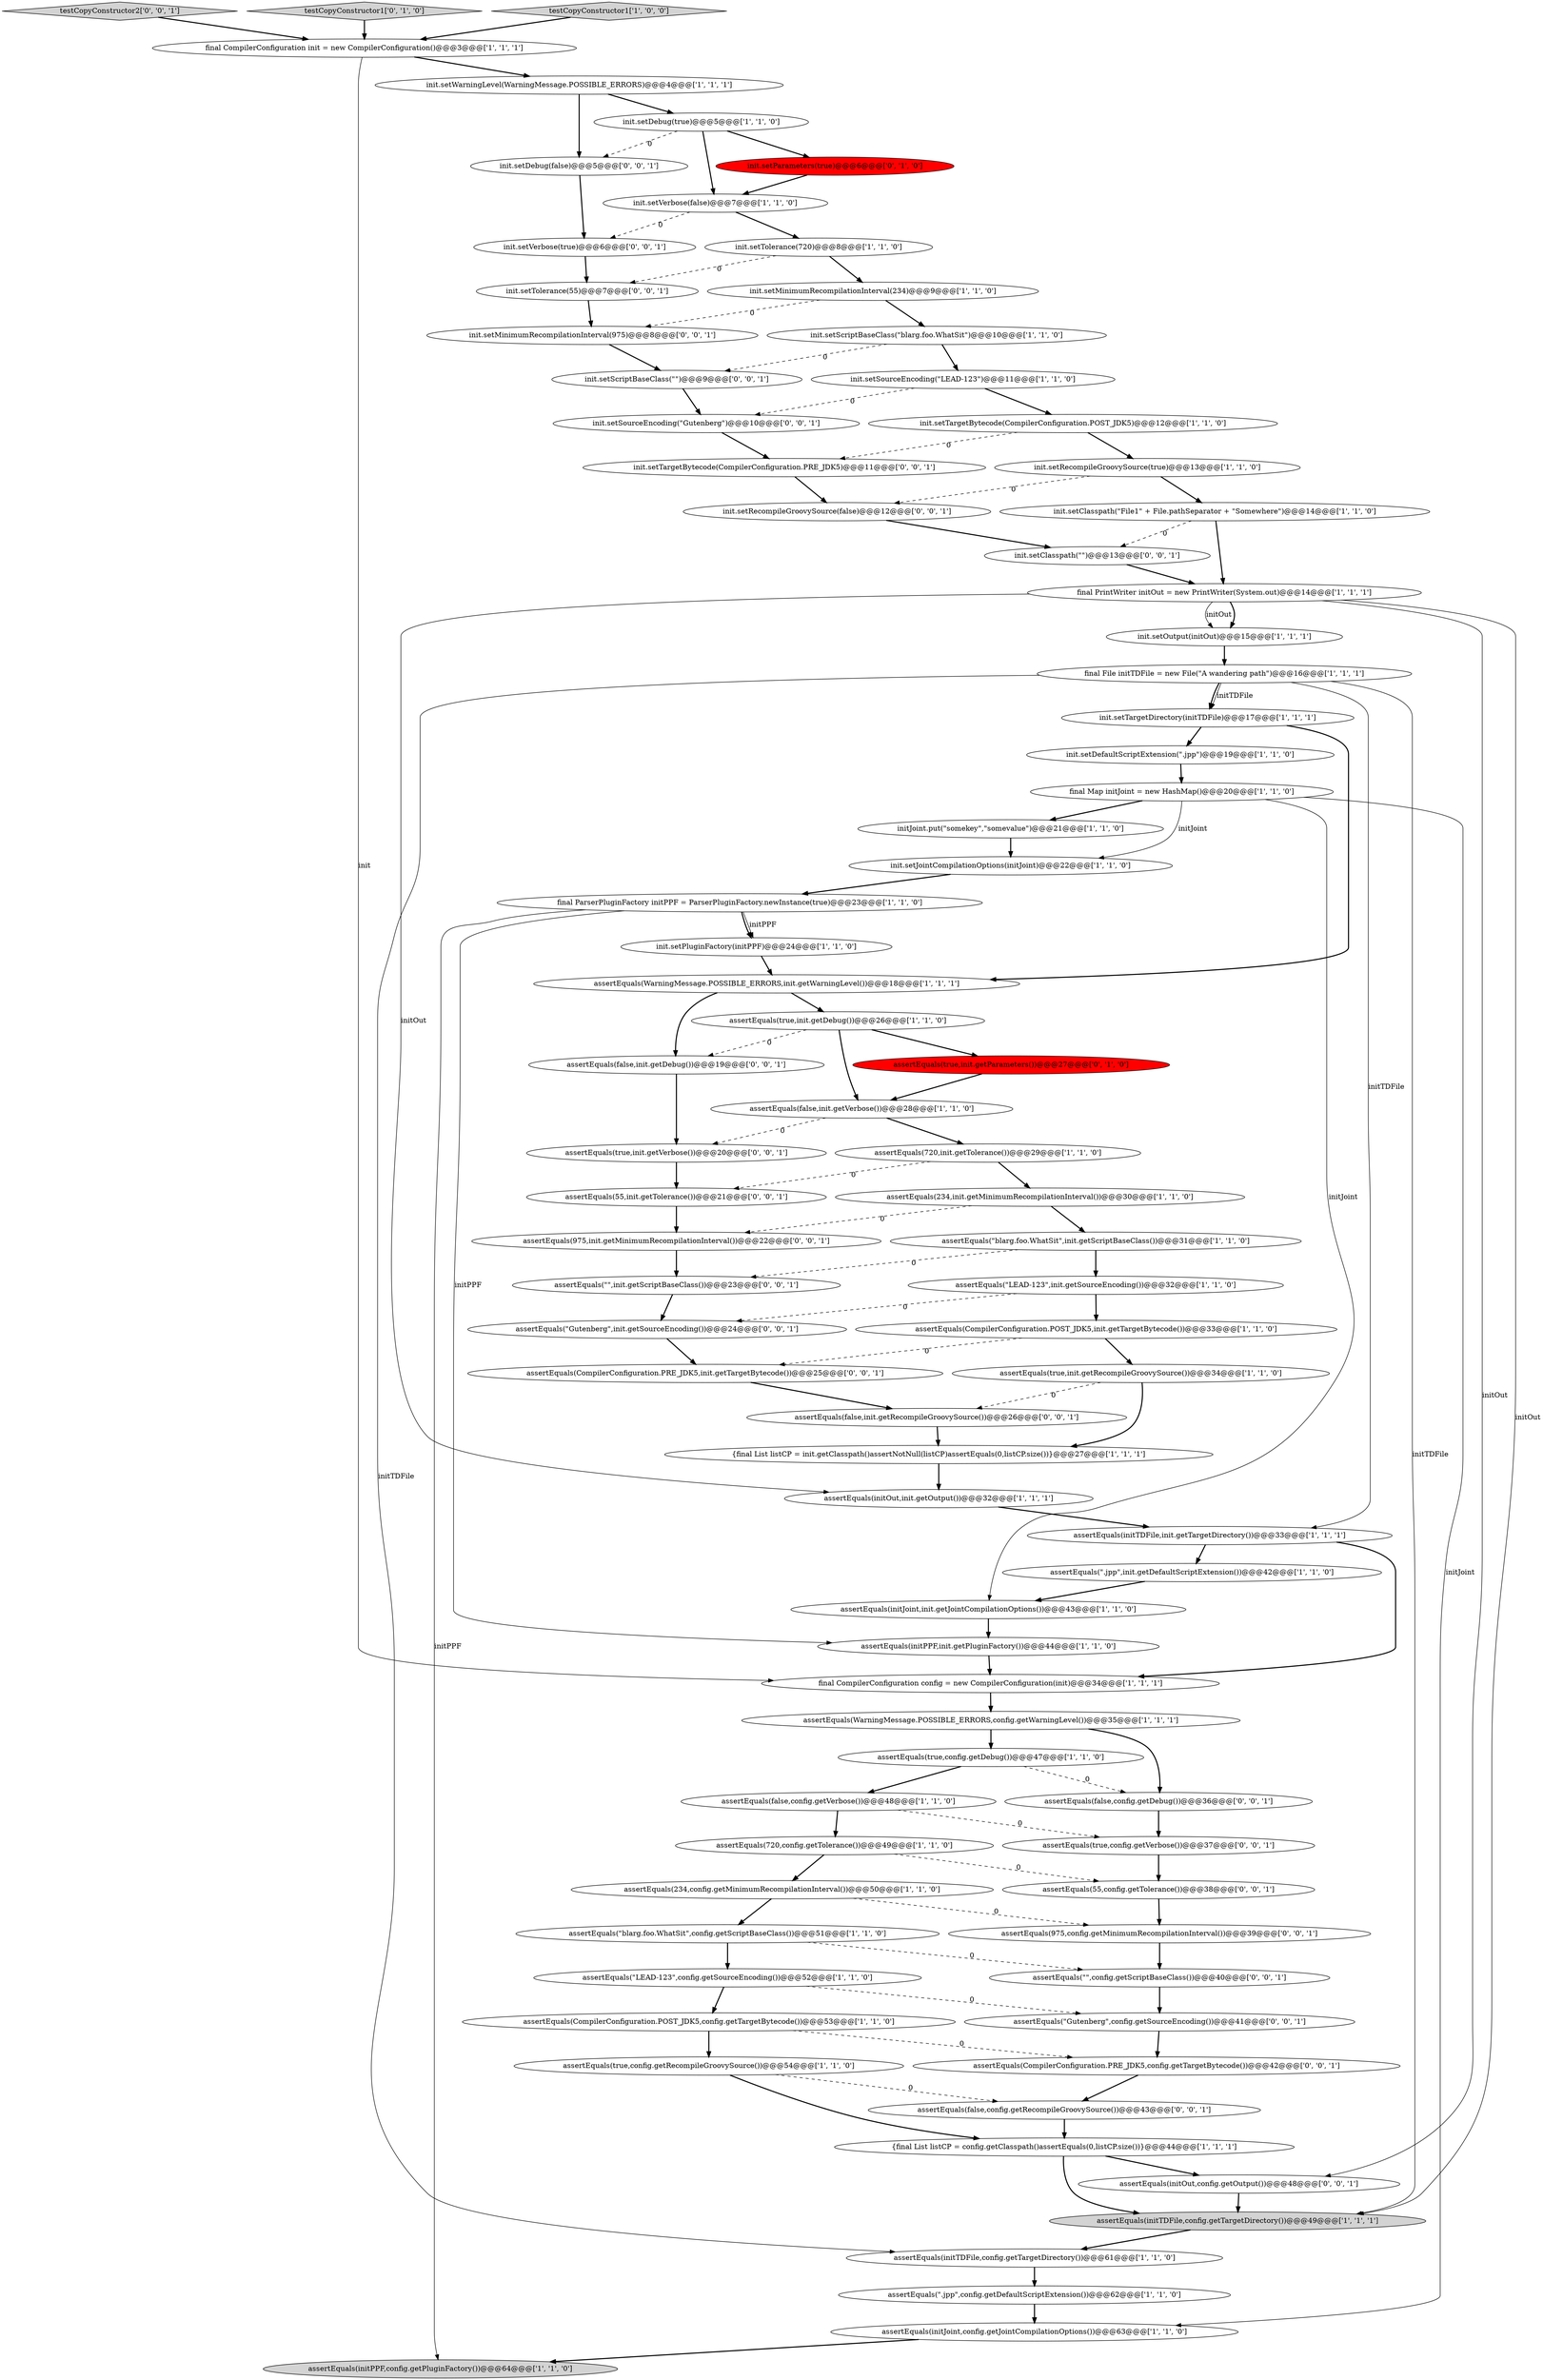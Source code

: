 digraph {
18 [style = filled, label = "assertEquals(CompilerConfiguration.POST_JDK5,init.getTargetBytecode())@@@33@@@['1', '1', '0']", fillcolor = white, shape = ellipse image = "AAA0AAABBB1BBB"];
26 [style = filled, label = "init.setDebug(true)@@@5@@@['1', '1', '0']", fillcolor = white, shape = ellipse image = "AAA0AAABBB1BBB"];
39 [style = filled, label = "assertEquals(\"blarg.foo.WhatSit\",config.getScriptBaseClass())@@@51@@@['1', '1', '0']", fillcolor = white, shape = ellipse image = "AAA0AAABBB1BBB"];
33 [style = filled, label = "assertEquals(initTDFile,init.getTargetDirectory())@@@33@@@['1', '1', '1']", fillcolor = white, shape = ellipse image = "AAA0AAABBB1BBB"];
44 [style = filled, label = "{final List listCP = config.getClasspath()assertEquals(0,listCP.size())}@@@44@@@['1', '1', '1']", fillcolor = white, shape = ellipse image = "AAA0AAABBB1BBB"];
47 [style = filled, label = "assertEquals(initJoint,init.getJointCompilationOptions())@@@43@@@['1', '1', '0']", fillcolor = white, shape = ellipse image = "AAA0AAABBB1BBB"];
49 [style = filled, label = "final ParserPluginFactory initPPF = ParserPluginFactory.newInstance(true)@@@23@@@['1', '1', '0']", fillcolor = white, shape = ellipse image = "AAA0AAABBB1BBB"];
67 [style = filled, label = "assertEquals(false,config.getDebug())@@@36@@@['0', '0', '1']", fillcolor = white, shape = ellipse image = "AAA0AAABBB3BBB"];
14 [style = filled, label = "assertEquals(WarningMessage.POSSIBLE_ERRORS,config.getWarningLevel())@@@35@@@['1', '1', '1']", fillcolor = white, shape = ellipse image = "AAA0AAABBB1BBB"];
19 [style = filled, label = "final CompilerConfiguration init = new CompilerConfiguration()@@@3@@@['1', '1', '1']", fillcolor = white, shape = ellipse image = "AAA0AAABBB1BBB"];
8 [style = filled, label = "final Map initJoint = new HashMap()@@@20@@@['1', '1', '0']", fillcolor = white, shape = ellipse image = "AAA0AAABBB1BBB"];
57 [style = filled, label = "assertEquals(55,init.getTolerance())@@@21@@@['0', '0', '1']", fillcolor = white, shape = ellipse image = "AAA0AAABBB3BBB"];
51 [style = filled, label = "assertEquals(initPPF,init.getPluginFactory())@@@44@@@['1', '1', '0']", fillcolor = white, shape = ellipse image = "AAA0AAABBB1BBB"];
43 [style = filled, label = "init.setSourceEncoding(\"LEAD-123\")@@@11@@@['1', '1', '0']", fillcolor = white, shape = ellipse image = "AAA0AAABBB1BBB"];
22 [style = filled, label = "final CompilerConfiguration config = new CompilerConfiguration(init)@@@34@@@['1', '1', '1']", fillcolor = white, shape = ellipse image = "AAA0AAABBB1BBB"];
32 [style = filled, label = "init.setWarningLevel(WarningMessage.POSSIBLE_ERRORS)@@@4@@@['1', '1', '1']", fillcolor = white, shape = ellipse image = "AAA0AAABBB1BBB"];
78 [style = filled, label = "testCopyConstructor2['0', '0', '1']", fillcolor = lightgray, shape = diamond image = "AAA0AAABBB3BBB"];
35 [style = filled, label = "init.setJointCompilationOptions(initJoint)@@@22@@@['1', '1', '0']", fillcolor = white, shape = ellipse image = "AAA0AAABBB1BBB"];
21 [style = filled, label = "final PrintWriter initOut = new PrintWriter(System.out)@@@14@@@['1', '1', '1']", fillcolor = white, shape = ellipse image = "AAA0AAABBB1BBB"];
23 [style = filled, label = "assertEquals(CompilerConfiguration.POST_JDK5,config.getTargetBytecode())@@@53@@@['1', '1', '0']", fillcolor = white, shape = ellipse image = "AAA0AAABBB1BBB"];
45 [style = filled, label = "assertEquals(720,init.getTolerance())@@@29@@@['1', '1', '0']", fillcolor = white, shape = ellipse image = "AAA0AAABBB1BBB"];
66 [style = filled, label = "assertEquals(false,init.getDebug())@@@19@@@['0', '0', '1']", fillcolor = white, shape = ellipse image = "AAA0AAABBB3BBB"];
74 [style = filled, label = "assertEquals(975,init.getMinimumRecompilationInterval())@@@22@@@['0', '0', '1']", fillcolor = white, shape = ellipse image = "AAA0AAABBB3BBB"];
77 [style = filled, label = "assertEquals(\"\",config.getScriptBaseClass())@@@40@@@['0', '0', '1']", fillcolor = white, shape = ellipse image = "AAA0AAABBB3BBB"];
3 [style = filled, label = "init.setClasspath(\"File1\" + File.pathSeparator + \"Somewhere\")@@@14@@@['1', '1', '0']", fillcolor = white, shape = ellipse image = "AAA0AAABBB1BBB"];
76 [style = filled, label = "assertEquals(975,config.getMinimumRecompilationInterval())@@@39@@@['0', '0', '1']", fillcolor = white, shape = ellipse image = "AAA0AAABBB3BBB"];
62 [style = filled, label = "assertEquals(false,init.getRecompileGroovySource())@@@26@@@['0', '0', '1']", fillcolor = white, shape = ellipse image = "AAA0AAABBB3BBB"];
42 [style = filled, label = "assertEquals(false,config.getVerbose())@@@48@@@['1', '1', '0']", fillcolor = white, shape = ellipse image = "AAA0AAABBB1BBB"];
64 [style = filled, label = "assertEquals(\"Gutenberg\",init.getSourceEncoding())@@@24@@@['0', '0', '1']", fillcolor = white, shape = ellipse image = "AAA0AAABBB3BBB"];
81 [style = filled, label = "assertEquals(55,config.getTolerance())@@@38@@@['0', '0', '1']", fillcolor = white, shape = ellipse image = "AAA0AAABBB3BBB"];
37 [style = filled, label = "assertEquals(WarningMessage.POSSIBLE_ERRORS,init.getWarningLevel())@@@18@@@['1', '1', '1']", fillcolor = white, shape = ellipse image = "AAA0AAABBB1BBB"];
16 [style = filled, label = "init.setTolerance(720)@@@8@@@['1', '1', '0']", fillcolor = white, shape = ellipse image = "AAA0AAABBB1BBB"];
60 [style = filled, label = "init.setVerbose(true)@@@6@@@['0', '0', '1']", fillcolor = white, shape = ellipse image = "AAA0AAABBB3BBB"];
55 [style = filled, label = "assertEquals(true,init.getParameters())@@@27@@@['0', '1', '0']", fillcolor = red, shape = ellipse image = "AAA1AAABBB2BBB"];
4 [style = filled, label = "assertEquals(\"blarg.foo.WhatSit\",init.getScriptBaseClass())@@@31@@@['1', '1', '0']", fillcolor = white, shape = ellipse image = "AAA0AAABBB1BBB"];
20 [style = filled, label = "assertEquals(initPPF,config.getPluginFactory())@@@64@@@['1', '1', '0']", fillcolor = lightgray, shape = ellipse image = "AAA0AAABBB1BBB"];
5 [style = filled, label = "init.setOutput(initOut)@@@15@@@['1', '1', '1']", fillcolor = white, shape = ellipse image = "AAA0AAABBB1BBB"];
25 [style = filled, label = "initJoint.put(\"somekey\",\"somevalue\")@@@21@@@['1', '1', '0']", fillcolor = white, shape = ellipse image = "AAA0AAABBB1BBB"];
54 [style = filled, label = "init.setParameters(true)@@@6@@@['0', '1', '0']", fillcolor = red, shape = ellipse image = "AAA1AAABBB2BBB"];
63 [style = filled, label = "init.setMinimumRecompilationInterval(975)@@@8@@@['0', '0', '1']", fillcolor = white, shape = ellipse image = "AAA0AAABBB3BBB"];
40 [style = filled, label = "assertEquals(initTDFile,config.getTargetDirectory())@@@61@@@['1', '1', '0']", fillcolor = white, shape = ellipse image = "AAA0AAABBB1BBB"];
11 [style = filled, label = "init.setRecompileGroovySource(true)@@@13@@@['1', '1', '0']", fillcolor = white, shape = ellipse image = "AAA0AAABBB1BBB"];
50 [style = filled, label = "init.setVerbose(false)@@@7@@@['1', '1', '0']", fillcolor = white, shape = ellipse image = "AAA0AAABBB1BBB"];
6 [style = filled, label = "assertEquals(720,config.getTolerance())@@@49@@@['1', '1', '0']", fillcolor = white, shape = ellipse image = "AAA0AAABBB1BBB"];
56 [style = filled, label = "assertEquals(CompilerConfiguration.PRE_JDK5,init.getTargetBytecode())@@@25@@@['0', '0', '1']", fillcolor = white, shape = ellipse image = "AAA0AAABBB3BBB"];
71 [style = filled, label = "assertEquals(CompilerConfiguration.PRE_JDK5,config.getTargetBytecode())@@@42@@@['0', '0', '1']", fillcolor = white, shape = ellipse image = "AAA0AAABBB3BBB"];
9 [style = filled, label = "assertEquals(initJoint,config.getJointCompilationOptions())@@@63@@@['1', '1', '0']", fillcolor = white, shape = ellipse image = "AAA0AAABBB1BBB"];
59 [style = filled, label = "init.setTolerance(55)@@@7@@@['0', '0', '1']", fillcolor = white, shape = ellipse image = "AAA0AAABBB3BBB"];
52 [style = filled, label = "assertEquals(false,init.getVerbose())@@@28@@@['1', '1', '0']", fillcolor = white, shape = ellipse image = "AAA0AAABBB1BBB"];
7 [style = filled, label = "final File initTDFile = new File(\"A wandering path\")@@@16@@@['1', '1', '1']", fillcolor = white, shape = ellipse image = "AAA0AAABBB1BBB"];
29 [style = filled, label = "assertEquals(\".jpp\",init.getDefaultScriptExtension())@@@42@@@['1', '1', '0']", fillcolor = white, shape = ellipse image = "AAA0AAABBB1BBB"];
38 [style = filled, label = "assertEquals(true,init.getDebug())@@@26@@@['1', '1', '0']", fillcolor = white, shape = ellipse image = "AAA0AAABBB1BBB"];
53 [style = filled, label = "testCopyConstructor1['0', '1', '0']", fillcolor = lightgray, shape = diamond image = "AAA0AAABBB2BBB"];
68 [style = filled, label = "assertEquals(initOut,config.getOutput())@@@48@@@['0', '0', '1']", fillcolor = white, shape = ellipse image = "AAA0AAABBB3BBB"];
70 [style = filled, label = "assertEquals(true,config.getVerbose())@@@37@@@['0', '0', '1']", fillcolor = white, shape = ellipse image = "AAA0AAABBB3BBB"];
36 [style = filled, label = "assertEquals(234,init.getMinimumRecompilationInterval())@@@30@@@['1', '1', '0']", fillcolor = white, shape = ellipse image = "AAA0AAABBB1BBB"];
73 [style = filled, label = "assertEquals(\"Gutenberg\",config.getSourceEncoding())@@@41@@@['0', '0', '1']", fillcolor = white, shape = ellipse image = "AAA0AAABBB3BBB"];
75 [style = filled, label = "init.setSourceEncoding(\"Gutenberg\")@@@10@@@['0', '0', '1']", fillcolor = white, shape = ellipse image = "AAA0AAABBB3BBB"];
82 [style = filled, label = "assertEquals(true,init.getVerbose())@@@20@@@['0', '0', '1']", fillcolor = white, shape = ellipse image = "AAA0AAABBB3BBB"];
28 [style = filled, label = "init.setMinimumRecompilationInterval(234)@@@9@@@['1', '1', '0']", fillcolor = white, shape = ellipse image = "AAA0AAABBB1BBB"];
58 [style = filled, label = "init.setDebug(false)@@@5@@@['0', '0', '1']", fillcolor = white, shape = ellipse image = "AAA0AAABBB3BBB"];
61 [style = filled, label = "assertEquals(\"\",init.getScriptBaseClass())@@@23@@@['0', '0', '1']", fillcolor = white, shape = ellipse image = "AAA0AAABBB3BBB"];
46 [style = filled, label = "init.setTargetDirectory(initTDFile)@@@17@@@['1', '1', '1']", fillcolor = white, shape = ellipse image = "AAA0AAABBB1BBB"];
27 [style = filled, label = "assertEquals(initTDFile,config.getTargetDirectory())@@@49@@@['1', '1', '1']", fillcolor = lightgray, shape = ellipse image = "AAA0AAABBB1BBB"];
12 [style = filled, label = "init.setScriptBaseClass(\"blarg.foo.WhatSit\")@@@10@@@['1', '1', '0']", fillcolor = white, shape = ellipse image = "AAA0AAABBB1BBB"];
13 [style = filled, label = "testCopyConstructor1['1', '0', '0']", fillcolor = lightgray, shape = diamond image = "AAA0AAABBB1BBB"];
31 [style = filled, label = "assertEquals(234,config.getMinimumRecompilationInterval())@@@50@@@['1', '1', '0']", fillcolor = white, shape = ellipse image = "AAA0AAABBB1BBB"];
48 [style = filled, label = "init.setPluginFactory(initPPF)@@@24@@@['1', '1', '0']", fillcolor = white, shape = ellipse image = "AAA0AAABBB1BBB"];
69 [style = filled, label = "init.setTargetBytecode(CompilerConfiguration.PRE_JDK5)@@@11@@@['0', '0', '1']", fillcolor = white, shape = ellipse image = "AAA0AAABBB3BBB"];
79 [style = filled, label = "init.setScriptBaseClass(\"\")@@@9@@@['0', '0', '1']", fillcolor = white, shape = ellipse image = "AAA0AAABBB3BBB"];
72 [style = filled, label = "init.setRecompileGroovySource(false)@@@12@@@['0', '0', '1']", fillcolor = white, shape = ellipse image = "AAA0AAABBB3BBB"];
2 [style = filled, label = "assertEquals(true,config.getDebug())@@@47@@@['1', '1', '0']", fillcolor = white, shape = ellipse image = "AAA0AAABBB1BBB"];
30 [style = filled, label = "assertEquals(true,init.getRecompileGroovySource())@@@34@@@['1', '1', '0']", fillcolor = white, shape = ellipse image = "AAA0AAABBB1BBB"];
41 [style = filled, label = "{final List listCP = init.getClasspath()assertNotNull(listCP)assertEquals(0,listCP.size())}@@@27@@@['1', '1', '1']", fillcolor = white, shape = ellipse image = "AAA0AAABBB1BBB"];
34 [style = filled, label = "assertEquals(true,config.getRecompileGroovySource())@@@54@@@['1', '1', '0']", fillcolor = white, shape = ellipse image = "AAA0AAABBB1BBB"];
24 [style = filled, label = "init.setTargetBytecode(CompilerConfiguration.POST_JDK5)@@@12@@@['1', '1', '0']", fillcolor = white, shape = ellipse image = "AAA0AAABBB1BBB"];
80 [style = filled, label = "init.setClasspath(\"\")@@@13@@@['0', '0', '1']", fillcolor = white, shape = ellipse image = "AAA0AAABBB3BBB"];
10 [style = filled, label = "assertEquals(\"LEAD-123\",config.getSourceEncoding())@@@52@@@['1', '1', '0']", fillcolor = white, shape = ellipse image = "AAA0AAABBB1BBB"];
1 [style = filled, label = "assertEquals(initOut,init.getOutput())@@@32@@@['1', '1', '1']", fillcolor = white, shape = ellipse image = "AAA0AAABBB1BBB"];
0 [style = filled, label = "assertEquals(\".jpp\",config.getDefaultScriptExtension())@@@62@@@['1', '1', '0']", fillcolor = white, shape = ellipse image = "AAA0AAABBB1BBB"];
65 [style = filled, label = "assertEquals(false,config.getRecompileGroovySource())@@@43@@@['0', '0', '1']", fillcolor = white, shape = ellipse image = "AAA0AAABBB3BBB"];
15 [style = filled, label = "assertEquals(\"LEAD-123\",init.getSourceEncoding())@@@32@@@['1', '1', '0']", fillcolor = white, shape = ellipse image = "AAA0AAABBB1BBB"];
17 [style = filled, label = "init.setDefaultScriptExtension(\".jpp\")@@@19@@@['1', '1', '0']", fillcolor = white, shape = ellipse image = "AAA0AAABBB1BBB"];
38->52 [style = bold, label=""];
80->21 [style = bold, label=""];
4->15 [style = bold, label=""];
49->48 [style = bold, label=""];
18->30 [style = bold, label=""];
58->60 [style = bold, label=""];
10->73 [style = dashed, label="0"];
25->35 [style = bold, label=""];
14->67 [style = bold, label=""];
12->79 [style = dashed, label="0"];
61->64 [style = bold, label=""];
7->27 [style = solid, label="initTDFile"];
30->62 [style = dashed, label="0"];
72->80 [style = bold, label=""];
53->19 [style = bold, label=""];
49->48 [style = solid, label="initPPF"];
1->33 [style = bold, label=""];
39->77 [style = dashed, label="0"];
24->11 [style = bold, label=""];
43->24 [style = bold, label=""];
37->38 [style = bold, label=""];
57->74 [style = bold, label=""];
26->58 [style = dashed, label="0"];
69->72 [style = bold, label=""];
47->51 [style = bold, label=""];
36->74 [style = dashed, label="0"];
73->71 [style = bold, label=""];
28->63 [style = dashed, label="0"];
49->51 [style = solid, label="initPPF"];
71->65 [style = bold, label=""];
38->66 [style = dashed, label="0"];
38->55 [style = bold, label=""];
29->47 [style = bold, label=""];
8->9 [style = solid, label="initJoint"];
48->37 [style = bold, label=""];
43->75 [style = dashed, label="0"];
30->41 [style = bold, label=""];
7->46 [style = bold, label=""];
8->47 [style = solid, label="initJoint"];
19->22 [style = solid, label="init"];
36->4 [style = bold, label=""];
40->0 [style = bold, label=""];
52->45 [style = bold, label=""];
56->62 [style = bold, label=""];
75->69 [style = bold, label=""];
32->26 [style = bold, label=""];
46->37 [style = bold, label=""];
6->81 [style = dashed, label="0"];
7->33 [style = solid, label="initTDFile"];
33->29 [style = bold, label=""];
31->76 [style = dashed, label="0"];
2->67 [style = dashed, label="0"];
70->81 [style = bold, label=""];
32->58 [style = bold, label=""];
44->68 [style = bold, label=""];
59->63 [style = bold, label=""];
5->7 [style = bold, label=""];
74->61 [style = bold, label=""];
22->14 [style = bold, label=""];
21->27 [style = solid, label="initOut"];
11->72 [style = dashed, label="0"];
17->8 [style = bold, label=""];
63->79 [style = bold, label=""];
77->73 [style = bold, label=""];
67->70 [style = bold, label=""];
45->36 [style = bold, label=""];
21->68 [style = solid, label="initOut"];
35->49 [style = bold, label=""];
9->20 [style = bold, label=""];
21->1 [style = solid, label="initOut"];
82->57 [style = bold, label=""];
16->59 [style = dashed, label="0"];
28->12 [style = bold, label=""];
37->66 [style = bold, label=""];
7->40 [style = solid, label="initTDFile"];
21->5 [style = bold, label=""];
13->19 [style = bold, label=""];
19->32 [style = bold, label=""];
62->41 [style = bold, label=""];
26->54 [style = bold, label=""];
11->3 [style = bold, label=""];
10->23 [style = bold, label=""];
66->82 [style = bold, label=""];
65->44 [style = bold, label=""];
34->44 [style = bold, label=""];
79->75 [style = bold, label=""];
50->60 [style = dashed, label="0"];
3->21 [style = bold, label=""];
14->2 [style = bold, label=""];
78->19 [style = bold, label=""];
31->39 [style = bold, label=""];
12->43 [style = bold, label=""];
55->52 [style = bold, label=""];
68->27 [style = bold, label=""];
23->71 [style = dashed, label="0"];
8->35 [style = solid, label="initJoint"];
33->22 [style = bold, label=""];
42->70 [style = dashed, label="0"];
0->9 [style = bold, label=""];
4->61 [style = dashed, label="0"];
21->5 [style = solid, label="initOut"];
24->69 [style = dashed, label="0"];
18->56 [style = dashed, label="0"];
52->82 [style = dashed, label="0"];
76->77 [style = bold, label=""];
7->46 [style = solid, label="initTDFile"];
50->16 [style = bold, label=""];
49->20 [style = solid, label="initPPF"];
41->1 [style = bold, label=""];
60->59 [style = bold, label=""];
3->80 [style = dashed, label="0"];
15->18 [style = bold, label=""];
54->50 [style = bold, label=""];
64->56 [style = bold, label=""];
6->31 [style = bold, label=""];
16->28 [style = bold, label=""];
42->6 [style = bold, label=""];
15->64 [style = dashed, label="0"];
26->50 [style = bold, label=""];
51->22 [style = bold, label=""];
81->76 [style = bold, label=""];
39->10 [style = bold, label=""];
45->57 [style = dashed, label="0"];
23->34 [style = bold, label=""];
27->40 [style = bold, label=""];
44->27 [style = bold, label=""];
46->17 [style = bold, label=""];
34->65 [style = dashed, label="0"];
8->25 [style = bold, label=""];
2->42 [style = bold, label=""];
}
